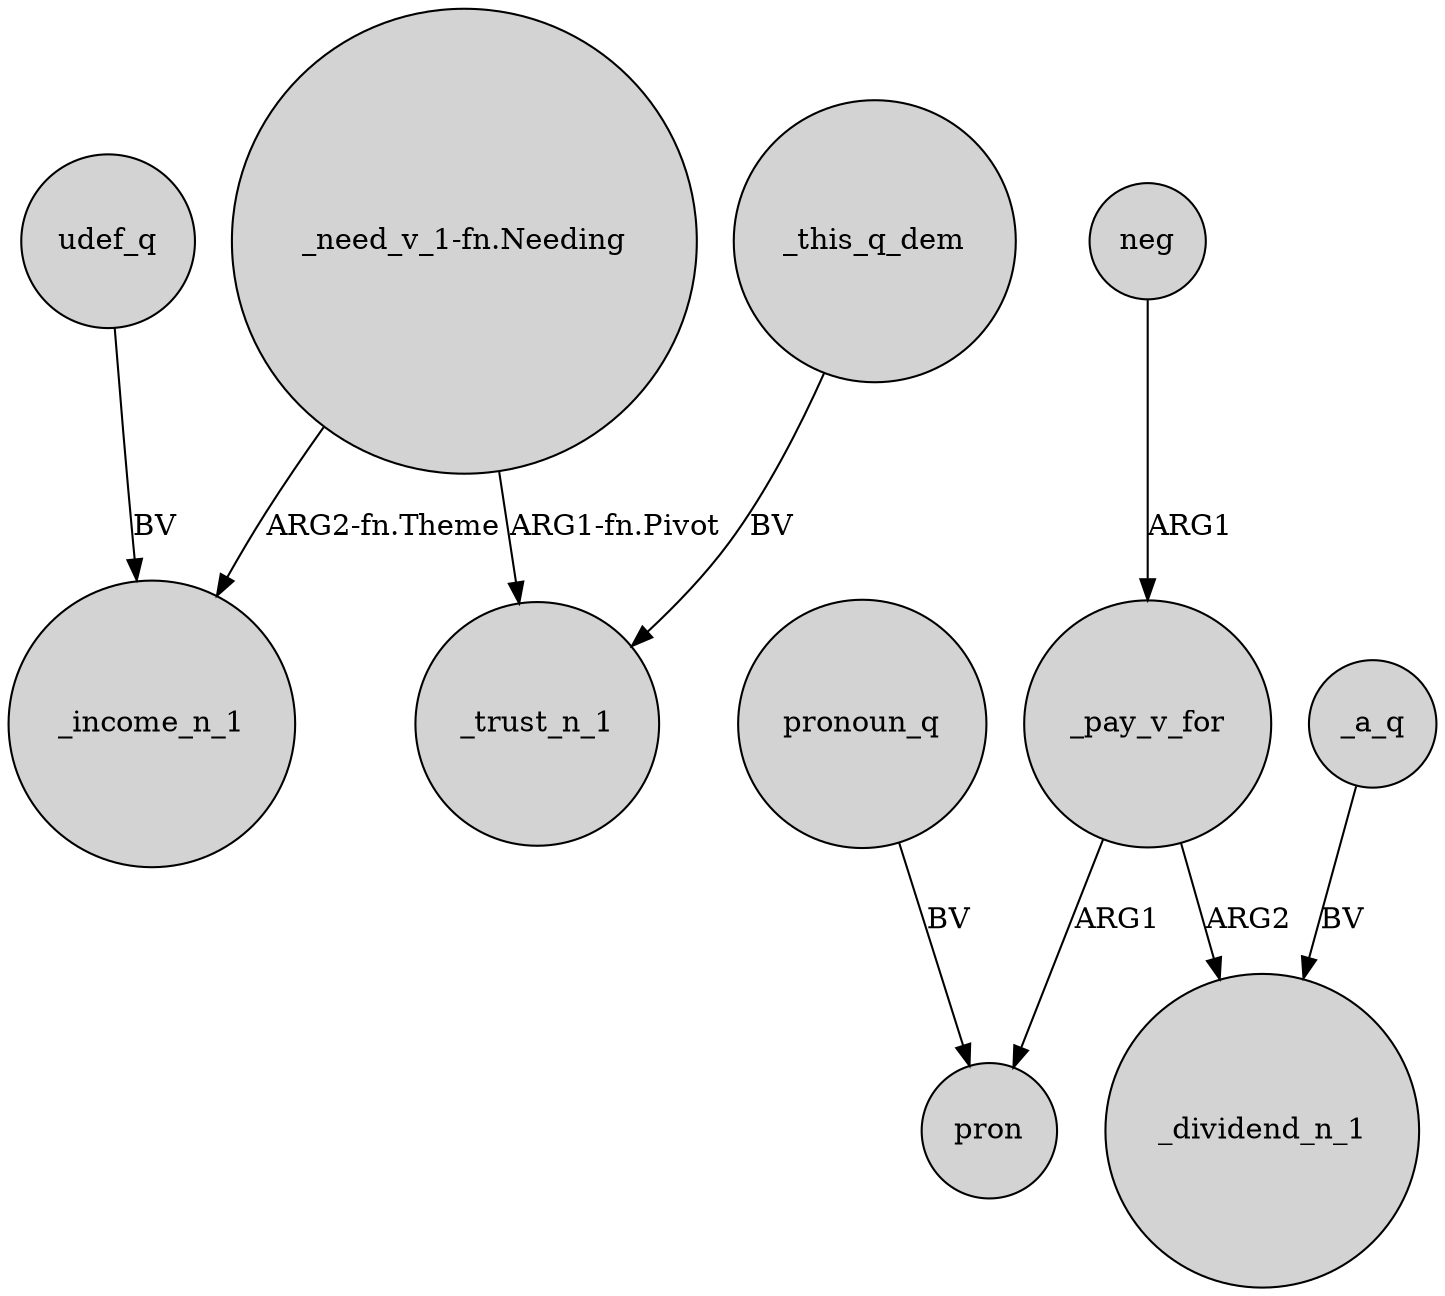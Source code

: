 digraph {
	node [shape=circle style=filled]
	udef_q -> _income_n_1 [label=BV]
	neg -> _pay_v_for [label=ARG1]
	_pay_v_for -> pron [label=ARG1]
	pronoun_q -> pron [label=BV]
	_this_q_dem -> _trust_n_1 [label=BV]
	_a_q -> _dividend_n_1 [label=BV]
	"_need_v_1-fn.Needing" -> _trust_n_1 [label="ARG1-fn.Pivot"]
	"_need_v_1-fn.Needing" -> _income_n_1 [label="ARG2-fn.Theme"]
	_pay_v_for -> _dividend_n_1 [label=ARG2]
}
